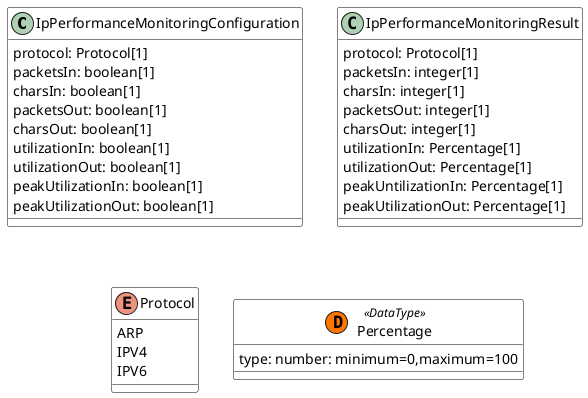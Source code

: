 @startuml
skinparam {
    ClassBackgroundColor White
    ClassBorderColor Black
    ClassBorderColor<<ServiceSpecification>> FireBrick
}
set namespaceSeparator none

!define datatype(x) class x << (D,#FF7700) DataType>>

class IpPerformanceMonitoringConfiguration {

    protocol: Protocol[1]
    packetsIn: boolean[1] 
    charsIn: boolean[1]
    packetsOut: boolean[1]
    charsOut: boolean[1]
    utilizationIn: boolean[1]
    utilizationOut: boolean[1]
    peakUtilizationIn: boolean[1]
    peakUtilizationOut: boolean[1]
}

class IpPerformanceMonitoringResult {
    protocol: Protocol[1]
    packetsIn: integer[1]
    charsIn: integer[1]
    packetsOut: integer[1]
    charsOut: integer[1]
    utilizationIn: Percentage[1]
    utilizationOut: Percentage[1]
    peakUntilizationIn: Percentage[1]
    peakUtilizationOut: Percentage[1]
}
enum Protocol {
    ARP 
    IPV4 
    IPV6
    }

datatype(Percentage) {
    type: number: minimum=0,maximum=100
}

@enduml